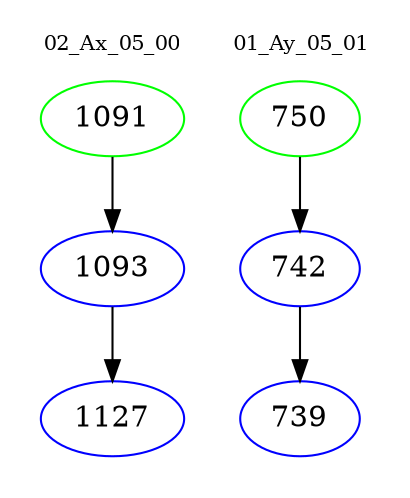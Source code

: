 digraph{
subgraph cluster_0 {
color = white
label = "02_Ax_05_00";
fontsize=10;
T0_1091 [label="1091", color="green"]
T0_1091 -> T0_1093 [color="black"]
T0_1093 [label="1093", color="blue"]
T0_1093 -> T0_1127 [color="black"]
T0_1127 [label="1127", color="blue"]
}
subgraph cluster_1 {
color = white
label = "01_Ay_05_01";
fontsize=10;
T1_750 [label="750", color="green"]
T1_750 -> T1_742 [color="black"]
T1_742 [label="742", color="blue"]
T1_742 -> T1_739 [color="black"]
T1_739 [label="739", color="blue"]
}
}
